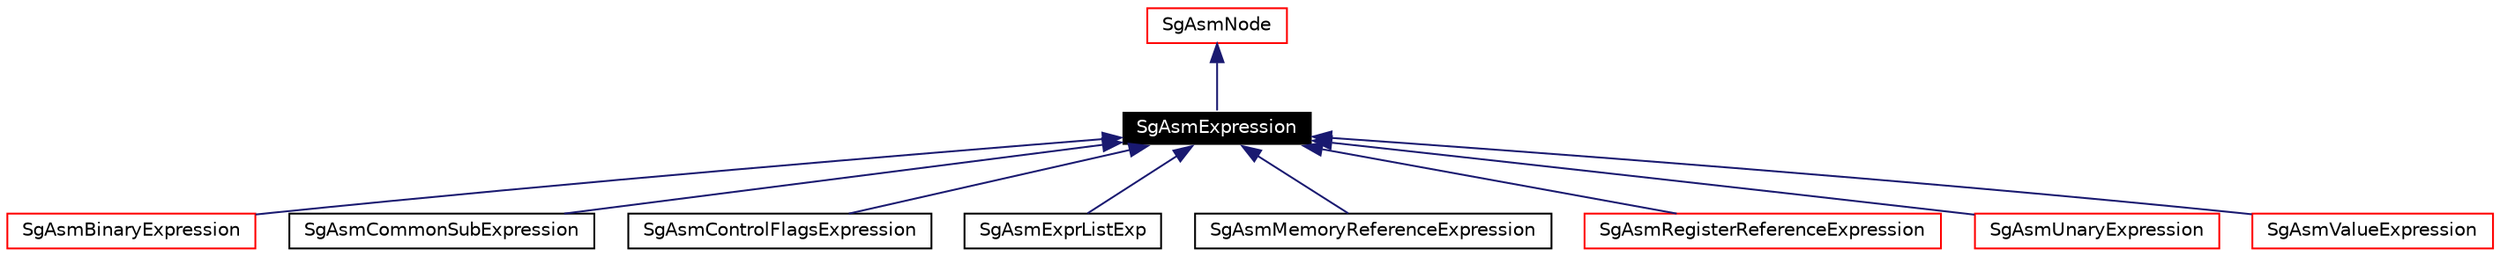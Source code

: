 digraph G
{
  edge [fontname="Helvetica",fontsize=10,labelfontname="Helvetica",labelfontsize=10];
  node [fontname="Helvetica",fontsize=10,shape=record];
  Node1 [label="SgAsmExpression",height=0.2,width=0.4,color="white", fillcolor="black", style="filled" fontcolor="white"];
  Node2 -> Node1 [dir=back,color="midnightblue",fontsize=10,style="solid",fontname="Helvetica"];
  Node2 [label="SgAsmNode",height=0.2,width=0.4,color="red",URL="$classSgAsmNode.html"];
  Node1 -> Node3 [dir=back,color="midnightblue",fontsize=10,style="solid",fontname="Helvetica"];
  Node3 [label="SgAsmBinaryExpression",height=0.2,width=0.4,color="red",URL="$classSgAsmBinaryExpression.html"];
  Node1 -> Node4 [dir=back,color="midnightblue",fontsize=10,style="solid",fontname="Helvetica"];
  Node4 [label="SgAsmCommonSubExpression",height=0.2,width=0.4,color="black",URL="$classSgAsmCommonSubExpression.html"];
  Node1 -> Node5 [dir=back,color="midnightblue",fontsize=10,style="solid",fontname="Helvetica"];
  Node5 [label="SgAsmControlFlagsExpression",height=0.2,width=0.4,color="black",URL="$classSgAsmControlFlagsExpression.html"];
  Node1 -> Node6 [dir=back,color="midnightblue",fontsize=10,style="solid",fontname="Helvetica"];
  Node6 [label="SgAsmExprListExp",height=0.2,width=0.4,color="black",URL="$classSgAsmExprListExp.html"];
  Node1 -> Node7 [dir=back,color="midnightblue",fontsize=10,style="solid",fontname="Helvetica"];
  Node7 [label="SgAsmMemoryReferenceExpression",height=0.2,width=0.4,color="black",URL="$classSgAsmMemoryReferenceExpression.html"];
  Node1 -> Node8 [dir=back,color="midnightblue",fontsize=10,style="solid",fontname="Helvetica"];
  Node8 [label="SgAsmRegisterReferenceExpression",height=0.2,width=0.4,color="red",URL="$classSgAsmRegisterReferenceExpression.html"];
  Node1 -> Node9 [dir=back,color="midnightblue",fontsize=10,style="solid",fontname="Helvetica"];
  Node9 [label="SgAsmUnaryExpression",height=0.2,width=0.4,color="red",URL="$classSgAsmUnaryExpression.html"];
  Node1 -> Node10 [dir=back,color="midnightblue",fontsize=10,style="solid",fontname="Helvetica"];
  Node10 [label="SgAsmValueExpression",height=0.2,width=0.4,color="red",URL="$classSgAsmValueExpression.html"];
}
